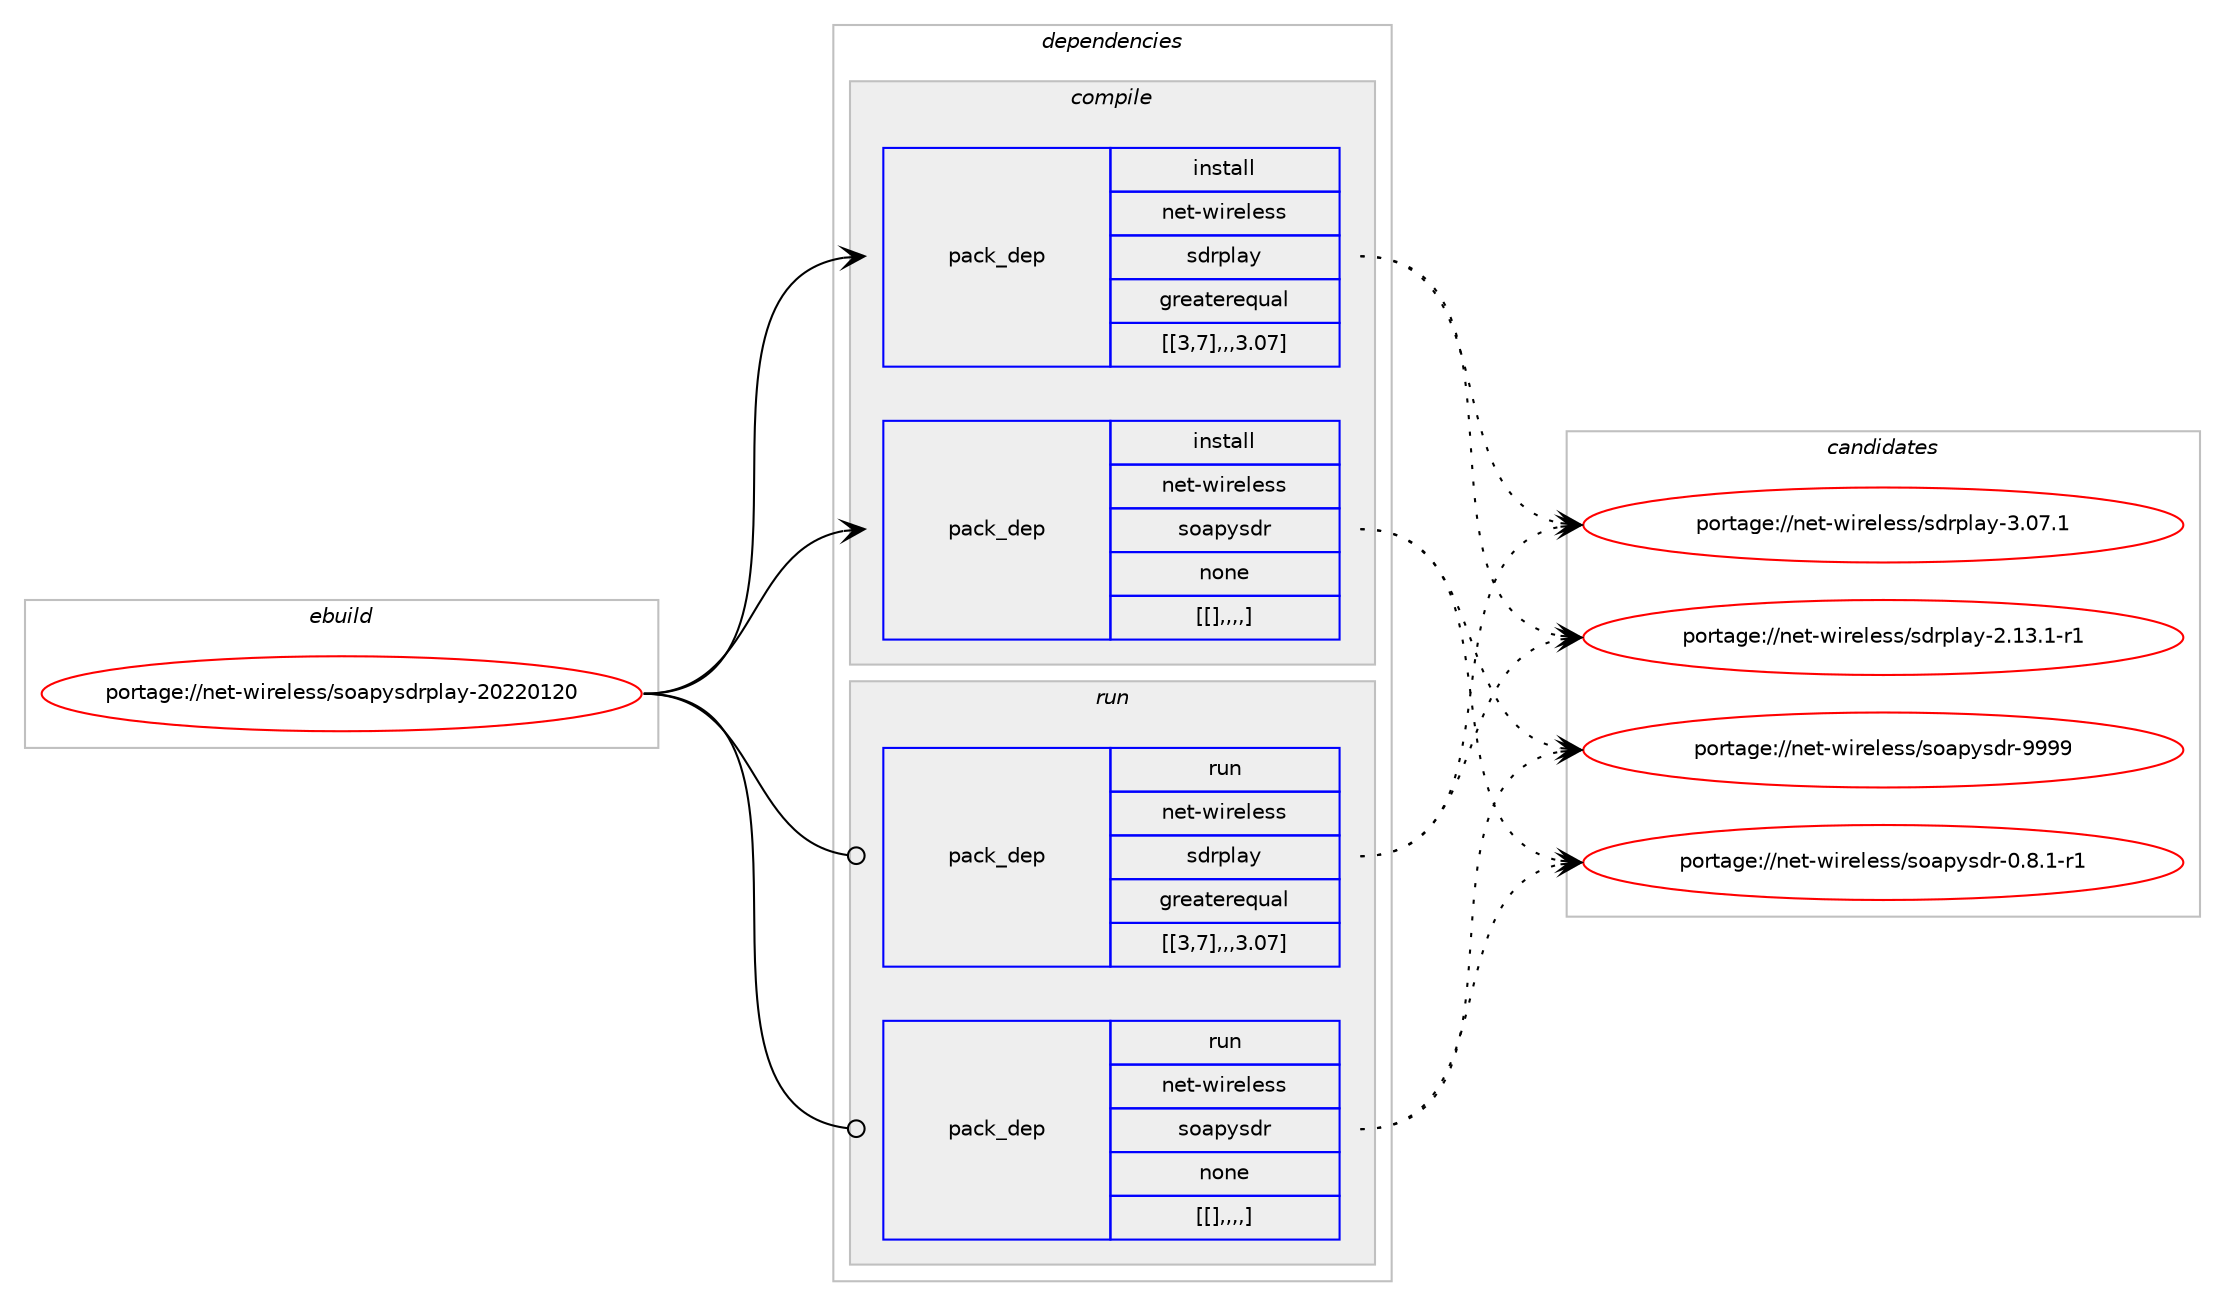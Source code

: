 digraph prolog {

# *************
# Graph options
# *************

newrank=true;
concentrate=true;
compound=true;
graph [rankdir=LR,fontname=Helvetica,fontsize=10,ranksep=1.5];#, ranksep=2.5, nodesep=0.2];
edge  [arrowhead=vee];
node  [fontname=Helvetica,fontsize=10];

# **********
# The ebuild
# **********

subgraph cluster_leftcol {
color=gray;
label=<<i>ebuild</i>>;
id [label="portage://net-wireless/soapysdrplay-20220120", color=red, width=4, href="../net-wireless/soapysdrplay-20220120.svg"];
}

# ****************
# The dependencies
# ****************

subgraph cluster_midcol {
color=gray;
label=<<i>dependencies</i>>;
subgraph cluster_compile {
fillcolor="#eeeeee";
style=filled;
label=<<i>compile</i>>;
subgraph pack300206 {
dependency412853 [label=<<TABLE BORDER="0" CELLBORDER="1" CELLSPACING="0" CELLPADDING="4" WIDTH="220"><TR><TD ROWSPAN="6" CELLPADDING="30">pack_dep</TD></TR><TR><TD WIDTH="110">install</TD></TR><TR><TD>net-wireless</TD></TR><TR><TD>sdrplay</TD></TR><TR><TD>greaterequal</TD></TR><TR><TD>[[3,7],,,3.07]</TD></TR></TABLE>>, shape=none, color=blue];
}
id:e -> dependency412853:w [weight=20,style="solid",arrowhead="vee"];
subgraph pack300292 {
dependency412962 [label=<<TABLE BORDER="0" CELLBORDER="1" CELLSPACING="0" CELLPADDING="4" WIDTH="220"><TR><TD ROWSPAN="6" CELLPADDING="30">pack_dep</TD></TR><TR><TD WIDTH="110">install</TD></TR><TR><TD>net-wireless</TD></TR><TR><TD>soapysdr</TD></TR><TR><TD>none</TD></TR><TR><TD>[[],,,,]</TD></TR></TABLE>>, shape=none, color=blue];
}
id:e -> dependency412962:w [weight=20,style="solid",arrowhead="vee"];
}
subgraph cluster_compileandrun {
fillcolor="#eeeeee";
style=filled;
label=<<i>compile and run</i>>;
}
subgraph cluster_run {
fillcolor="#eeeeee";
style=filled;
label=<<i>run</i>>;
subgraph pack300295 {
dependency412978 [label=<<TABLE BORDER="0" CELLBORDER="1" CELLSPACING="0" CELLPADDING="4" WIDTH="220"><TR><TD ROWSPAN="6" CELLPADDING="30">pack_dep</TD></TR><TR><TD WIDTH="110">run</TD></TR><TR><TD>net-wireless</TD></TR><TR><TD>sdrplay</TD></TR><TR><TD>greaterequal</TD></TR><TR><TD>[[3,7],,,3.07]</TD></TR></TABLE>>, shape=none, color=blue];
}
id:e -> dependency412978:w [weight=20,style="solid",arrowhead="odot"];
subgraph pack300326 {
dependency413009 [label=<<TABLE BORDER="0" CELLBORDER="1" CELLSPACING="0" CELLPADDING="4" WIDTH="220"><TR><TD ROWSPAN="6" CELLPADDING="30">pack_dep</TD></TR><TR><TD WIDTH="110">run</TD></TR><TR><TD>net-wireless</TD></TR><TR><TD>soapysdr</TD></TR><TR><TD>none</TD></TR><TR><TD>[[],,,,]</TD></TR></TABLE>>, shape=none, color=blue];
}
id:e -> dependency413009:w [weight=20,style="solid",arrowhead="odot"];
}
}

# **************
# The candidates
# **************

subgraph cluster_choices {
rank=same;
color=gray;
label=<<i>candidates</i>>;

subgraph choice299804 {
color=black;
nodesep=1;
choice11010111645119105114101108101115115471151001141121089712145514648554649 [label="portage://net-wireless/sdrplay-3.07.1", color=red, width=4,href="../net-wireless/sdrplay-3.07.1.svg"];
choice110101116451191051141011081011151154711510011411210897121455046495146494511449 [label="portage://net-wireless/sdrplay-2.13.1-r1", color=red, width=4,href="../net-wireless/sdrplay-2.13.1-r1.svg"];
dependency412853:e -> choice11010111645119105114101108101115115471151001141121089712145514648554649:w [style=dotted,weight="100"];
dependency412853:e -> choice110101116451191051141011081011151154711510011411210897121455046495146494511449:w [style=dotted,weight="100"];
}
subgraph choice299844 {
color=black;
nodesep=1;
choice1101011164511910511410110810111511547115111971121211151001144557575757 [label="portage://net-wireless/soapysdr-9999", color=red, width=4,href="../net-wireless/soapysdr-9999.svg"];
choice1101011164511910511410110810111511547115111971121211151001144548465646494511449 [label="portage://net-wireless/soapysdr-0.8.1-r1", color=red, width=4,href="../net-wireless/soapysdr-0.8.1-r1.svg"];
dependency412962:e -> choice1101011164511910511410110810111511547115111971121211151001144557575757:w [style=dotted,weight="100"];
dependency412962:e -> choice1101011164511910511410110810111511547115111971121211151001144548465646494511449:w [style=dotted,weight="100"];
}
subgraph choice299846 {
color=black;
nodesep=1;
choice11010111645119105114101108101115115471151001141121089712145514648554649 [label="portage://net-wireless/sdrplay-3.07.1", color=red, width=4,href="../net-wireless/sdrplay-3.07.1.svg"];
choice110101116451191051141011081011151154711510011411210897121455046495146494511449 [label="portage://net-wireless/sdrplay-2.13.1-r1", color=red, width=4,href="../net-wireless/sdrplay-2.13.1-r1.svg"];
dependency412978:e -> choice11010111645119105114101108101115115471151001141121089712145514648554649:w [style=dotted,weight="100"];
dependency412978:e -> choice110101116451191051141011081011151154711510011411210897121455046495146494511449:w [style=dotted,weight="100"];
}
subgraph choice299851 {
color=black;
nodesep=1;
choice1101011164511910511410110810111511547115111971121211151001144557575757 [label="portage://net-wireless/soapysdr-9999", color=red, width=4,href="../net-wireless/soapysdr-9999.svg"];
choice1101011164511910511410110810111511547115111971121211151001144548465646494511449 [label="portage://net-wireless/soapysdr-0.8.1-r1", color=red, width=4,href="../net-wireless/soapysdr-0.8.1-r1.svg"];
dependency413009:e -> choice1101011164511910511410110810111511547115111971121211151001144557575757:w [style=dotted,weight="100"];
dependency413009:e -> choice1101011164511910511410110810111511547115111971121211151001144548465646494511449:w [style=dotted,weight="100"];
}
}

}

